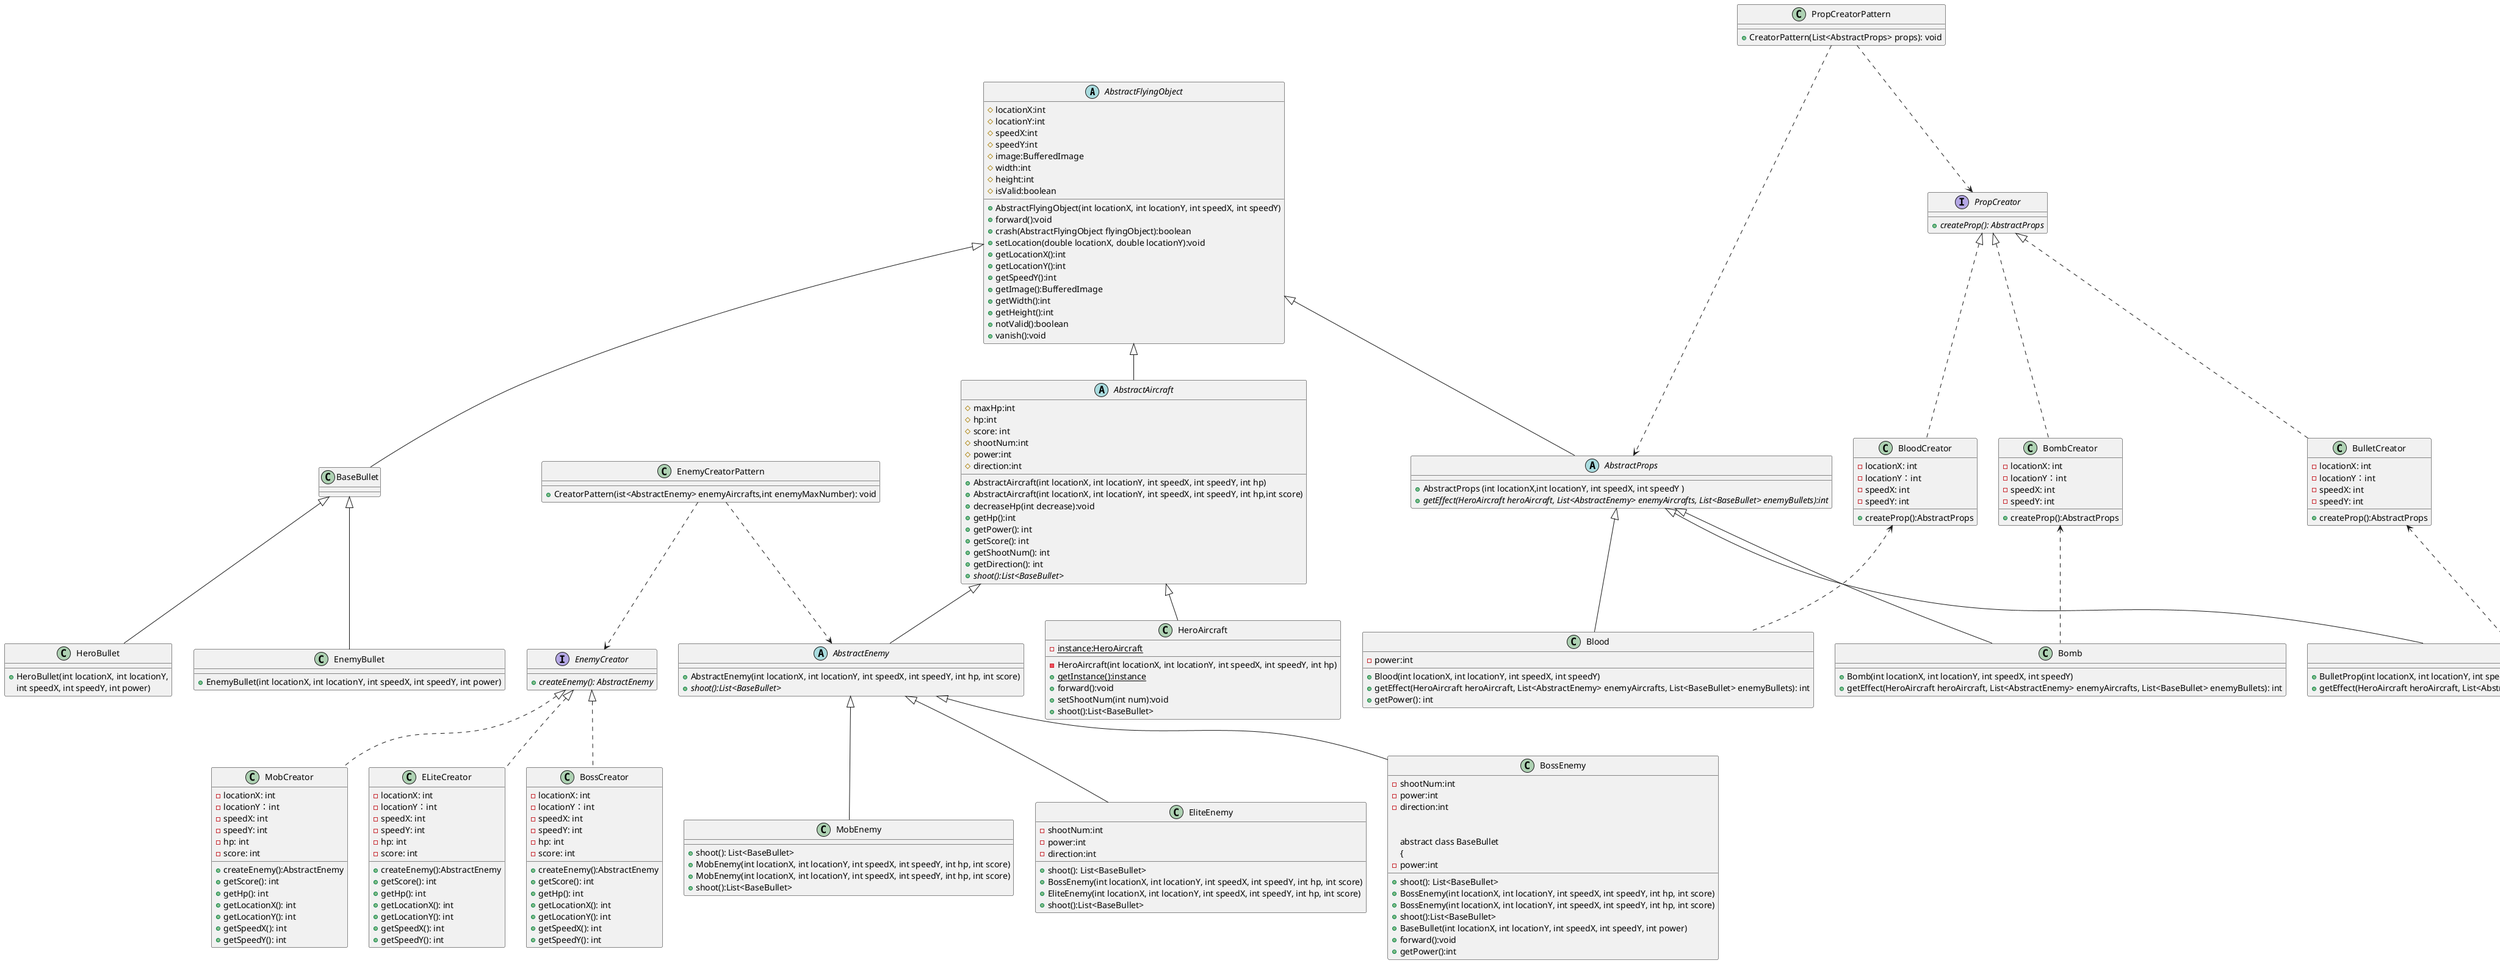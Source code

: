 @startuml
'https://plantuml.com/class-diagram
left to right direction
top to bottom direction
abstract class AbstractFlyingObject
{
    # locationX:int
    # locationY:int
    # speedX:int
    # speedY:int
    # image:BufferedImage
    # width:int
    # height:int
    # isValid:boolean

    + AbstractFlyingObject(int locationX, int locationY, int speedX, int speedY)
    + forward():void
    + crash(AbstractFlyingObject flyingObject):boolean
    + setLocation(double locationX, double locationY):void
    + getLocationX():int
    + getLocationY():int
    + getSpeedY():int
    + getImage():BufferedImage
    + getWidth():int
    + getHeight():int
    + notValid():boolean
    + vanish():void
}
abstract class AbstractAircraft
{
	# maxHp:int
    # hp:int
    # score: int
    # shootNum:int
    # power:int
    # direction:int
    + AbstractAircraft(int locationX, int locationY, int speedX, int speedY, int hp)
    + AbstractAircraft(int locationX, int locationY, int speedX, int speedY, int hp,int score)
    + decreaseHp(int decrease):void
    + getHp():int
    + getPower(): int
    + getScore(): int
    + getShootNum(): int
    + getDirection(): int
    + {abstract} shoot():List<BaseBullet>
 }


class HeroAircraft {

    - {static} instance:HeroAircraft
    - HeroAircraft(int locationX, int locationY, int speedX, int speedY, int hp)
    + {static} getInstance():instance
    + forward():void
    + setShootNum(int num):void
    + shoot():List<BaseBullet>
}

AbstractAircraft <|-- HeroAircraft

class EnemyCreatorPattern
{
 + CreatorPattern(ist<AbstractEnemy> enemyAircrafts,int enemyMaxNumber): void
}

abstract AbstractEnemy
{
    + AbstractEnemy(int locationX, int locationY, int speedX, int speedY, int hp, int score)
    + {abstract} shoot():List<BaseBullet>
}

interface EnemyCreator
{

    + {abstract} createEnemy(): AbstractEnemy
}

EnemyCreatorPattern ..> AbstractEnemy
EnemyCreatorPattern ..> EnemyCreator

class MobEnemy
{
   + shoot(): List<BaseBullet>
   + MobEnemy(int locationX, int locationY, int speedX, int speedY, int hp, int score)
}

class EliteEnemy
{
   + shoot(): List<BaseBullet>
   + BossEnemy(int locationX, int locationY, int speedX, int speedY, int hp, int score)
}

class BossEnemy
{
    + shoot(): List<BaseBullet>
    + BossEnemy(int locationX, int locationY, int speedX, int speedY, int hp, int score)
}

class MobCreator
{

    - locationX: int
    - locationY：int
    - speedX: int
    - speedY: int
    - hp: int
    - score: int
    + createEnemy():AbstractEnemy
    + getScore(): int
    + getHp(): int
    + getLocationX(): int
    + getLocationY(): int
    + getSpeedX(): int
    + getSpeedY(): int
}


class ELiteCreator
{
     - locationX: int
     - locationY：int
     - speedX: int
     - speedY: int
     - hp: int
     - score: int
     + createEnemy():AbstractEnemy
     + getScore(): int
     + getHp(): int
     + getLocationX(): int
     + getLocationY(): int
     + getSpeedX(): int
     + getSpeedY(): int
}

class BossCreator
{
    - locationX: int
    - locationY：int
    - speedX: int
    - speedY: int
    - hp: int
    - score: int
    + createEnemy():AbstractEnemy
    + getScore(): int
    + getHp(): int
    + getLocationX(): int
    + getLocationY(): int
    + getSpeedX(): int
    + getSpeedY(): int
}

EnemyCreator <|.. MobCreator
EnemyCreator <|.. ELiteCreator
EnemyCreator <|.. BossCreator

AbstractEnemy <|-- MobEnemy
AbstractEnemy <|-- EliteEnemy
AbstractEnemy <|-- BossEnemy



AbstractAircraft <|-- AbstractEnemy


class MobEnemy {
    + MobEnemy(int locationX, int locationY, int speedX, int speedY, int hp, int score)
    + shoot():List<BaseBullet>
}

class EliteEnemy {
       - shootNum:int
       - power:int
       - direction:int
       + EliteEnemy(int locationX, int locationY, int speedX, int speedY, int hp, int score)
       + shoot():List<BaseBullet>
}


class BossEnemy {
       - shootNum:int
       - power:int
       - direction:int
       + BossEnemy(int locationX, int locationY, int speedX, int speedY, int hp, int score)
       + shoot():List<BaseBullet>


abstract class BaseBullet
{
    - power:int
    + BaseBullet(int locationX, int locationY, int speedX, int speedY, int power)
    + forward():void
	+ getPower():int
}

class HeroBullet {
    + HeroBullet(int locationX, int locationY,
     int speedX, int speedY, int power)
}

class EnemyBullet {
    + EnemyBullet(int locationX, int locationY, int speedX, int speedY, int power)
}

BaseBullet <|-- HeroBullet
BaseBullet <|-- EnemyBullet

class PropCreatorPattern
{
 + CreatorPattern(List<AbstractProps> props): void
}

abstract class AbstractProps
{
 + AbstractProps (int locationX,int locationY, int speedX, int speedY )
 + {abstract} getEffect(HeroAircraft heroAircraft, List<AbstractEnemy> enemyAircrafts, List<BaseBullet> enemyBullets):int
}
interface PropCreator
{
 + {abstract} createProp(): AbstractProps
}

PropCreatorPattern..>AbstractProps
PropCreatorPattern..> PropCreator

class Blood
{
    - power:int
    + Blood(int locationX, int locationY, int speedX, int speedY)
    + getEffect(HeroAircraft heroAircraft, List<AbstractEnemy> enemyAircrafts, List<BaseBullet> enemyBullets): int
    + getPower(): int
}

class Bomb
{
    + Bomb(int locationX, int locationY, int speedX, int speedY)
    + getEffect(HeroAircraft heroAircraft, List<AbstractEnemy> enemyAircrafts, List<BaseBullet> enemyBullets): int
}

class BulletProp
{
    + BulletProp(int locationX, int locationY, int speedX, int speedY)
    + getEffect(HeroAircraft heroAircraft, List<AbstractEnemy> enemyAircrafts, List<BaseBullet> enemyBullets): int
}

class BloodCreator
{

    - locationX: int
    - locationY：int
    - speedX: int
    - speedY: int
    + createProp():AbstractProps
}


class BombCreator
{
    - locationX: int
    - locationY：int
    - speedX: int
    - speedY: int
    + createProp():AbstractProps
}

class BulletCreator
{
    - locationX: int
    - locationY：int
    - speedX: int
    - speedY: int
    + createProp():AbstractProps
}

PropCreator <|.. BloodCreator
PropCreator <|.. BombCreator
PropCreator <|.. BulletCreator

AbstractProps <|-- Blood
AbstractProps <|-- Bomb
AbstractProps <|-- BulletProp

BloodCreator <.. Blood
BombCreator <.. Bomb
BulletCreator <..  BulletProp

AbstractFlyingObject <|-- AbstractAircraft
AbstractFlyingObject <|-- BaseBullet
AbstractFlyingObject <|-- AbstractProps

@enduml